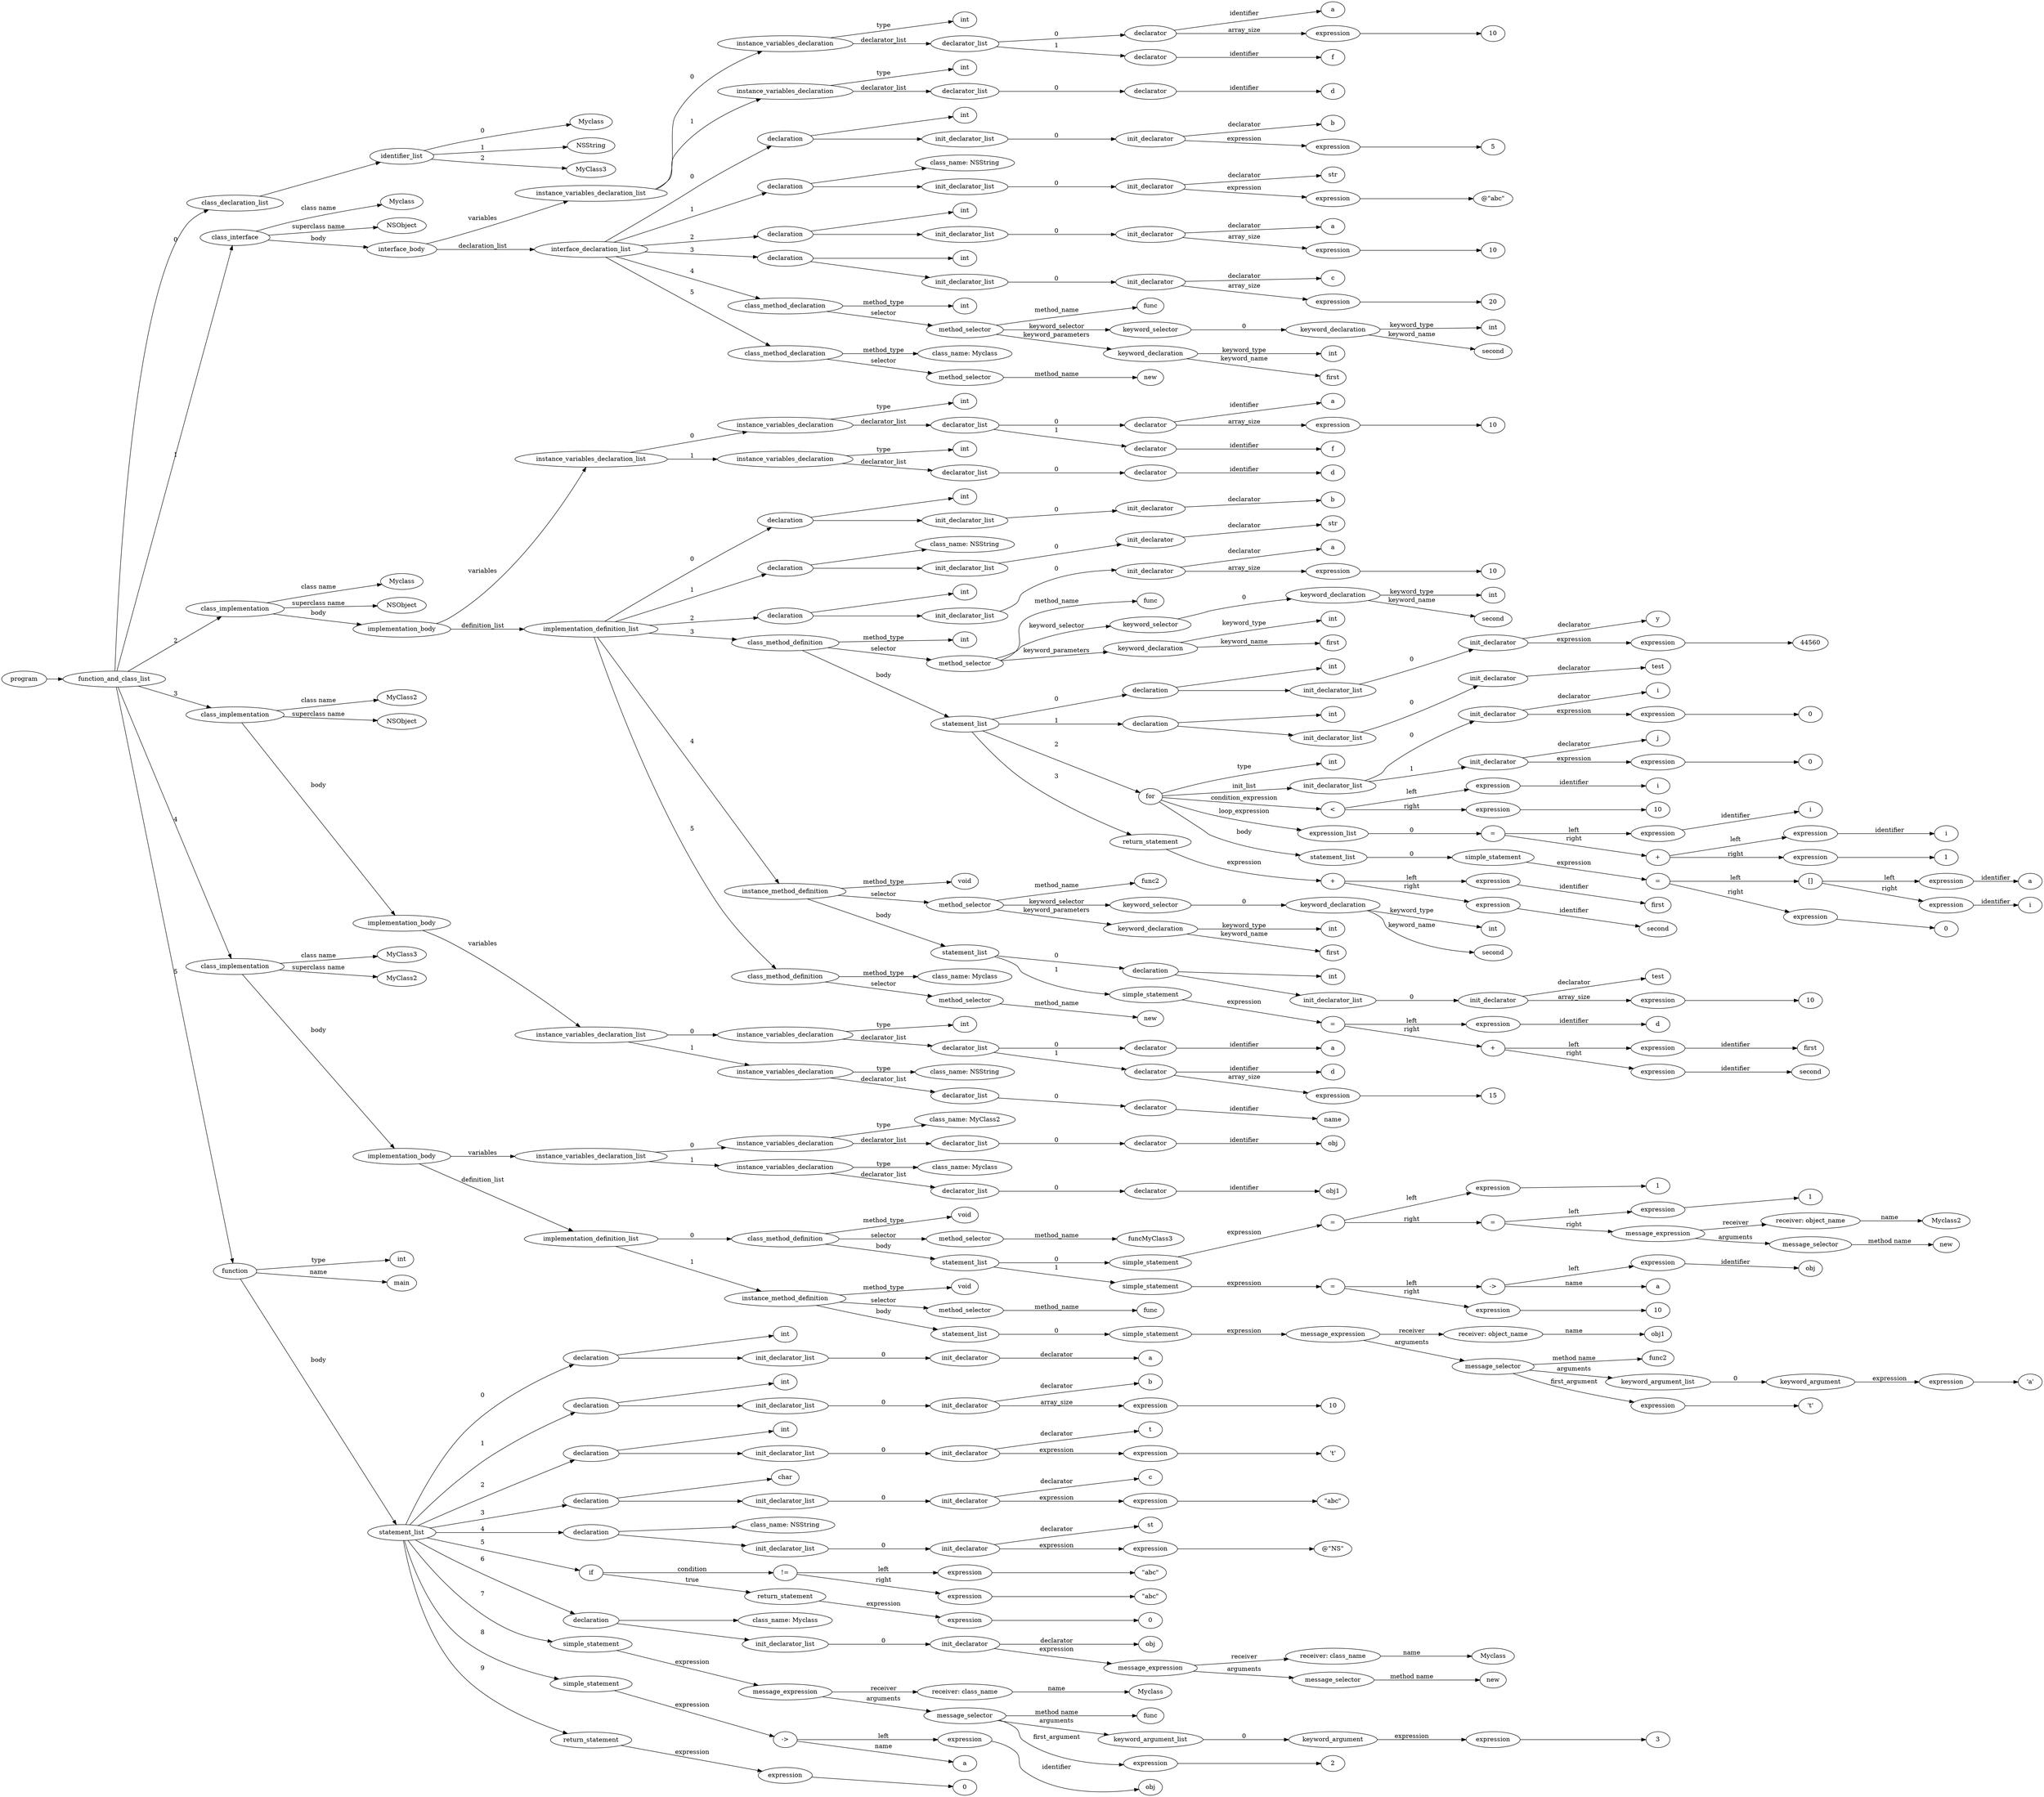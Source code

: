 digraph ObjectiveC { rankdir="LR";
280[label="program"];
280->2;
2[label="function_and_class_list"];
2->1[label="0"];
1[label="class_declaration_list"];
1->0;
0[label="identifier_list"];
0.0 [label="Myclass"];
0->0.0 [label="0"];
0.1 [label="NSString"];
0->0.1 [label="1"];
0.2 [label="MyClass3"];
0->0.2 [label="2"];
2->52[label="1"];
52[label="class_interface"];
52.1 [label="Myclass"];
52->52.1 [label="class name"];
52.2 [label="NSObject"];
52->52.2 [label="superclass name"];
52->51[label="body"];
51[label="interface_body"];
51->10[label="variables"];
10[label="instance_variables_declaration_list"];
10->9[label="0"];
9[label="instance_variables_declaration"];
9->3[label="type"];
3[label="int"];
9->7[label="declarator_list"];
7[label="declarator_list"];
7->6[label="0"];
6[label="declarator"];
6.1 [label="a"];
6->6.1[label="identifier"];
6->5[label="array_size"];
5[label="expression"];
5->4;
4[label="10"];
7->8[label="1"];
8[label="declarator"];
8.1 [label="f"];
8->8.1[label="identifier"];
10->14[label="1"];
14[label="instance_variables_declaration"];
14->11[label="type"];
11[label="int"];
14->13[label="declarator_list"];
13[label="declarator_list"];
13->12[label="0"];
12[label="declarator"];
12.1 [label="d"];
12->12.1[label="identifier"];
51->21[label="declaration_list"];
21[label="interface_declaration_list"];
21->20[label="0"];
20[label="declaration"];
20->15;
15[label="int"];
20->19;
19[label="init_declarator_list"];
19->18[label="0"];
18[label="init_declarator"];
18.1 [label="b"];
18->18.1[label="declarator"];
18->17[label="expression"];
17[label="expression"];
17->16;
16[label="5"];
21->27[label="1"];
27[label="declaration"];
27->26;
26[label="class_name: NSString"];
27->25;
25[label="init_declarator_list"];
25->24[label="0"];
24[label="init_declarator"];
24.1 [label="str"];
24->24.1[label="declarator"];
24->23[label="expression"];
23[label="expression"];
23->22;
22[label=<@"abc">];
21->33[label="2"];
33[label="declaration"];
33->28;
28[label="int"];
33->32;
32[label="init_declarator_list"];
32->31[label="0"];
31[label="init_declarator"];
31.1 [label="a"];
31->31.1[label="declarator"];
31->30[label="array_size"];
30[label="expression"];
30->29;
29[label="10"];
21->39[label="3"];
39[label="declaration"];
39->34;
34[label="int"];
39->38;
38[label="init_declarator_list"];
38->37[label="0"];
37[label="init_declarator"];
37.1 [label="c"];
37->37.1[label="declarator"];
37->36[label="array_size"];
36[label="expression"];
36->35;
35[label="20"];
21->47[label="4"];
47[label="class_method_declaration"];
47->40[label="method_type"];
40[label="int"];
47->46[label="selector"];
46[label="method_selector"];
46->46.1 [label="method_name"];
46.1 [label="func"];
46->45[label="keyword_selector"];
45[label="keyword_selector"];
45->44[label="0"];
44[label="keyword_declaration"];
44->43[label="keyword_type"];
43[label="int"];
44->44.2 [label="keyword_name"];
44.2 [label="second"];
46->42[label="keyword_parameters"];
42[label="keyword_declaration"];
42->41[label="keyword_type"];
41[label="int"];
42->42.2 [label="keyword_name"];
42.2 [label="first"];
21->50[label="5"];
50[label="class_method_declaration"];
50->48[label="method_type"];
48[label="class_name: Myclass"];
50->49[label="selector"];
49[label="method_selector"];
49->49.1 [label="method_name"];
49.1 [label="new"];
2->156[label="2"];
156[label="class_implementation"];
156.1 [label="Myclass"];
156->156.1 [label="class name"];
156.2 [label="NSObject"];
156->156.2 [label="superclass name"];
156->155[label="body"];
155[label="implementation_body"];
155->60[label="variables"];
60[label="instance_variables_declaration_list"];
60->59[label="0"];
59[label="instance_variables_declaration"];
59->53[label="type"];
53[label="int"];
59->57[label="declarator_list"];
57[label="declarator_list"];
57->56[label="0"];
56[label="declarator"];
56.1 [label="a"];
56->56.1[label="identifier"];
56->55[label="array_size"];
55[label="expression"];
55->54;
54[label="10"];
57->58[label="1"];
58[label="declarator"];
58.1 [label="f"];
58->58.1[label="identifier"];
60->64[label="1"];
64[label="instance_variables_declaration"];
64->61[label="type"];
61[label="int"];
64->63[label="declarator_list"];
63[label="declarator_list"];
63->62[label="0"];
62[label="declarator"];
62.1 [label="d"];
62->62.1[label="identifier"];
155->69[label="definition_list"];
69[label="implementation_definition_list"];
69->68[label="0"];
68[label="declaration"];
68->65;
65[label="int"];
68->67;
67[label="init_declarator_list"];
67->66[label="0"];
66[label="init_declarator"];
66.1 [label="b"];
66->66.1[label="declarator"];
69->73[label="1"];
73[label="declaration"];
73->72;
72[label="class_name: NSString"];
73->71;
71[label="init_declarator_list"];
71->70[label="0"];
70[label="init_declarator"];
70.1 [label="str"];
70->70.1[label="declarator"];
69->79[label="2"];
79[label="declaration"];
79->74;
74[label="int"];
79->78;
78[label="init_declarator_list"];
78->77[label="0"];
77[label="init_declarator"];
77.1 [label="a"];
77->77.1[label="declarator"];
77->76[label="array_size"];
76[label="expression"];
76->75;
75[label="10"];
69->130[label="3"];
130[label="class_method_definition"];
130->80[label="method_type"];
80[label="int"];
130->86[label="selector"];
86[label="method_selector"];
86->86.1 [label="method_name"];
86.1 [label="func"];
86->85[label="keyword_selector"];
85[label="keyword_selector"];
85->84[label="0"];
84[label="keyword_declaration"];
84->83[label="keyword_type"];
83[label="int"];
84->84.2 [label="keyword_name"];
84.2 [label="second"];
86->82[label="keyword_parameters"];
82[label="keyword_declaration"];
82->81[label="keyword_type"];
81[label="int"];
82->82.2 [label="keyword_name"];
82.2 [label="first"];
130->93[label="body"];
93[label="statement_list"];
93->92[label="0"];
92[label="declaration"];
92->87;
87[label="int"];
92->91;
91[label="init_declarator_list"];
91->90[label="0"];
90[label="init_declarator"];
90.1 [label="y"];
90->90.1[label="declarator"];
90->89[label="expression"];
89[label="expression"];
89->88;
88[label="44560"];
93->97[label="1"];
97[label="declaration"];
97->94;
94[label="int"];
97->96;
96[label="init_declarator_list"];
96->95[label="0"];
95[label="init_declarator"];
95.1 [label="test"];
95->95.1[label="declarator"];
93->125[label="2"];
125[label="for"];
125->98[label="type"];
98[label="int"];
125->102[label="init_list"];
102[label="init_declarator_list"];
102->101[label="0"];
101[label="init_declarator"];
101.1 [label="i"];
101->101.1[label="declarator"];
101->100[label="expression"];
100[label="expression"];
100->99;
99[label="0"];
102->105[label="1"];
105[label="init_declarator"];
105.1 [label="j"];
105->105.1[label="declarator"];
105->104[label="expression"];
104[label="expression"];
104->103;
103[label="0"];
125->109[label="condition_expression"];
109[label="expression"];
109[label="<"];
109->106[label="left"];
106[label="expression"];
106->106.1 [label="identifier"];106.1[label="i"];
109->108[label="right"];
108[label="expression"];
108->107;
107[label="10"];
125->116[label="loop_expression"];
116[label="expression_list"];
116->115[label="0"];
115[label="expression"];
115[label="="];
115->110[label="left"];
110[label="expression"];
110->110.1 [label="identifier"];110.1[label="i"];
115->114[label="right"];
114[label="expression"];
114[label="+"];
114->111[label="left"];
111[label="expression"];
111->111.1 [label="identifier"];111.1[label="i"];
114->113[label="right"];
113[label="expression"];
113->112;
112[label="1"];
125->124[label="body"];
124[label="statement_list"];
124->123[label="0"];
123[label="simple_statement"];
123->122[label="expression"];
122[label="expression"];
122[label="="];
122->119[label="left"];
119[label="expression"];
119[label="[]"];
119->117[label="left"];
117[label="expression"];
117->117.1 [label="identifier"];117.1[label="a"];
119->118[label="right"];
118[label="expression"];
118->118.1 [label="identifier"];118.1[label="i"];
122->121[label="right"];
121[label="expression"];
121->120;
120[label="0"];
93->129[label="3"];
129[label="return_statement"];
129->128[label="expression"];
128[label="expression"];
128[label="+"];
128->126[label="left"];
126[label="expression"];
126->126.1 [label="identifier"];126.1[label="first"];
128->127[label="right"];
127[label="expression"];
127->127.1 [label="identifier"];127.1[label="second"];
69->151[label="4"];
151[label="instance_method_definition"];
151->150[label="method_type"];
150[label="void"];
151->136[label="selector"];
136[label="method_selector"];
136->136.1 [label="method_name"];
136.1 [label="func2"];
136->135[label="keyword_selector"];
135[label="keyword_selector"];
135->134[label="0"];
134[label="keyword_declaration"];
134->133[label="keyword_type"];
133[label="int"];
134->134.2 [label="keyword_name"];
134.2 [label="second"];
136->132[label="keyword_parameters"];
132[label="keyword_declaration"];
132->131[label="keyword_type"];
131[label="int"];
132->132.2 [label="keyword_name"];
132.2 [label="first"];
151->143[label="body"];
143[label="statement_list"];
143->142[label="0"];
142[label="declaration"];
142->137;
137[label="int"];
142->141;
141[label="init_declarator_list"];
141->140[label="0"];
140[label="init_declarator"];
140.1 [label="test"];
140->140.1[label="declarator"];
140->139[label="array_size"];
139[label="expression"];
139->138;
138[label="10"];
143->149[label="1"];
149[label="simple_statement"];
149->148[label="expression"];
148[label="expression"];
148[label="="];
148->144[label="left"];
144[label="expression"];
144->144.1 [label="identifier"];144.1[label="d"];
148->147[label="right"];
147[label="expression"];
147[label="+"];
147->145[label="left"];
145[label="expression"];
145->145.1 [label="identifier"];145.1[label="first"];
147->146[label="right"];
146[label="expression"];
146->146.1 [label="identifier"];146.1[label="second"];
69->154[label="5"];
154[label="class_method_definition"];
154->152[label="method_type"];
152[label="class_name: Myclass"];
154->153[label="selector"];
153[label="method_selector"];
153->153.1 [label="method_name"];
153.1 [label="new"];
2->170[label="3"];
170[label="class_implementation"];
170.1 [label="MyClass2"];
170->170.1 [label="class name"];
170.2 [label="NSObject"];
170->170.2 [label="superclass name"];
170->169[label="body"];
169[label="implementation_body"];
169->164[label="variables"];
164[label="instance_variables_declaration_list"];
164->163[label="0"];
163[label="instance_variables_declaration"];
163->157[label="type"];
157[label="int"];
163->159[label="declarator_list"];
159[label="declarator_list"];
159->158[label="0"];
158[label="declarator"];
158.1 [label="a"];
158->158.1[label="identifier"];
159->162[label="1"];
162[label="declarator"];
162.1 [label="d"];
162->162.1[label="identifier"];
162->161[label="array_size"];
161[label="expression"];
161->160;
160[label="15"];
164->168[label="1"];
168[label="instance_variables_declaration"];
168->167[label="type"];
167[label="class_name: NSString"];
168->166[label="declarator_list"];
166[label="declarator_list"];
166->165[label="0"];
165[label="declarator"];
165.1 [label="name"];
165->165.1[label="identifier"];
2->216[label="4"];
216[label="class_implementation"];
216.1 [label="MyClass3"];
216->216.1 [label="class name"];
216.2 [label="MyClass2"];
216->216.2 [label="superclass name"];
216->215[label="body"];
215[label="implementation_body"];
215->175[label="variables"];
175[label="instance_variables_declaration_list"];
175->174[label="0"];
174[label="instance_variables_declaration"];
174->173[label="type"];
173[label="class_name: MyClass2"];
174->172[label="declarator_list"];
172[label="declarator_list"];
172->171[label="0"];
171[label="declarator"];
171.1 [label="obj"];
171->171.1[label="identifier"];
175->179[label="1"];
179[label="instance_variables_declaration"];
179->178[label="type"];
178[label="class_name: Myclass"];
179->177[label="declarator_list"];
177[label="declarator_list"];
177->176[label="0"];
176[label="declarator"];
176.1 [label="obj1"];
176->176.1[label="identifier"];
215->200[label="definition_list"];
200[label="implementation_definition_list"];
200->199[label="0"];
199[label="class_method_definition"];
199->198[label="method_type"];
198[label="void"];
199->180[label="selector"];
180[label="method_selector"];
180->180.1 [label="method_name"];
180.1 [label="funcMyClass3"];
199->191[label="body"];
191[label="statement_list"];
191->190[label="0"];
190[label="simple_statement"];
190->189[label="expression"];
189[label="expression"];
189[label="="];
189->182[label="left"];
182[label="expression"];
182->181;
181[label="1"];
189->188[label="right"];
188[label="expression"];
188[label="="];
188->184[label="left"];
184[label="expression"];
184->183;
183[label="1"];
188->187[label="right"];
187[label="expression"];
187[label="message_expression"];
187->185[label="receiver"];
185[label="receiver: object_name"];
185.1 [label="Myclass2"];
185->185.1 [label="name"];
187->186[label="arguments"];
186[label="message_selector"];
186.1 [label="new"];
186->186.1 [label="method name"]; 
191->197[label="1"];
197[label="simple_statement"];
197->196[label="expression"];
196[label="expression"];
196[label="="];
196->193[label="left"];
193[label="expression"];
193[label="->"];
193->192[label="left"];
192[label="expression"];
192->192.1 [label="identifier"];192.1[label="obj"];
193.1 [label="a"];
193->193.1 [label="name"];
196->195[label="right"];
195[label="expression"];
195->194;
194[label="10"];
200->214[label="1"];
214[label="instance_method_definition"];
214->213[label="method_type"];
213[label="void"];
214->201[label="selector"];
201[label="method_selector"];
201->201.1 [label="method_name"];
201.1 [label="func"];
214->212[label="body"];
212[label="statement_list"];
212->211[label="0"];
211[label="simple_statement"];
211->210[label="expression"];
210[label="expression"];
210[label="message_expression"];
210->202[label="receiver"];
202[label="receiver: object_name"];
202.1 [label="obj1"];
202->202.1 [label="name"];
210->209[label="arguments"];
209[label="message_selector"];
209.1 [label="func2"];
209->209.1 [label="method name"]; 
209->208[label="arguments"];
208[label="keyword_argument_list"];
208->207[label="0"];
207[label="keyword_argument"];
207->206[label="expression"];
206[label="expression"];
206->205;
205[label=<'a'>];
209->204[label="first_argument"];
204[label="expression"];
204->203;
203[label=<'t'>];
2->279[label="5"];
279[label="function"];
279->217[label="type"];
217[label="int"];
279->279.1 [label="name"];
279.1 [label="main"];
279->222[label="body"];
222[label="statement_list"];
222->221[label="0"];
221[label="declaration"];
221->218;
218[label="int"];
221->220;
220[label="init_declarator_list"];
220->219[label="0"];
219[label="init_declarator"];
219.1 [label="a"];
219->219.1[label="declarator"];
222->228[label="1"];
228[label="declaration"];
228->223;
223[label="int"];
228->227;
227[label="init_declarator_list"];
227->226[label="0"];
226[label="init_declarator"];
226.1 [label="b"];
226->226.1[label="declarator"];
226->225[label="array_size"];
225[label="expression"];
225->224;
224[label="10"];
222->234[label="2"];
234[label="declaration"];
234->229;
229[label="int"];
234->233;
233[label="init_declarator_list"];
233->232[label="0"];
232[label="init_declarator"];
232.1 [label="t"];
232->232.1[label="declarator"];
232->231[label="expression"];
231[label="expression"];
231->230;
230[label=<'t'>];
222->240[label="3"];
240[label="declaration"];
240->235;
235[label="char"];
240->239;
239[label="init_declarator_list"];
239->238[label="0"];
238[label="init_declarator"];
238.1 [label="c"];
238->238.1[label="declarator"];
238->237[label="expression"];
237[label="expression"];
237->236;
236[label=<"abc">];
222->246[label="4"];
246[label="declaration"];
246->245;
245[label="class_name: NSString"];
246->244;
244[label="init_declarator_list"];
244->243[label="0"];
243[label="init_declarator"];
243.1 [label="st"];
243->243.1[label="declarator"];
243->242[label="expression"];
242[label="expression"];
242->241;
241[label=<@"NS">];
222->255[label="5"];
255[label="if"];
255->251[label="condition"];
251[label="expression"];
251[label="!="];
251->248[label="left"];
248[label="expression"];
248->247;
247[label=<"abc">];
251->250[label="right"];
250[label="expression"];
250->249;
249[label=<"abc">];
255->254[label="true"];
254[label="return_statement"];
254->253[label="expression"];
253[label="expression"];
253->252;
252[label="0"];
222->262[label="6"];
262[label="declaration"];
262->261;
261[label="class_name: Myclass"];
262->260;
260[label="init_declarator_list"];
260->259[label="0"];
259[label="init_declarator"];
259.1 [label="obj"];
259->259.1[label="declarator"];
259->258[label="expression"];
258[label="expression"];
258[label="message_expression"];
258->256[label="receiver"];
256[label="receiver: class_name"];
256.1 [label="Myclass"];
256->256.1 [label="name"];
258->257[label="arguments"];
257[label="message_selector"];
257.1 [label="new"];
257->257.1 [label="method name"]; 
222->272[label="7"];
272[label="simple_statement"];
272->271[label="expression"];
271[label="expression"];
271[label="message_expression"];
271->263[label="receiver"];
263[label="receiver: class_name"];
263.1 [label="Myclass"];
263->263.1 [label="name"];
271->270[label="arguments"];
270[label="message_selector"];
270.1 [label="func"];
270->270.1 [label="method name"]; 
270->269[label="arguments"];
269[label="keyword_argument_list"];
269->268[label="0"];
268[label="keyword_argument"];
268->267[label="expression"];
267[label="expression"];
267->266;
266[label="3"];
270->265[label="first_argument"];
265[label="expression"];
265->264;
264[label="2"];
222->275[label="8"];
275[label="simple_statement"];
275->274[label="expression"];
274[label="expression"];
274[label="->"];
274->273[label="left"];
273[label="expression"];
273->273.1 [label="identifier"];273.1[label="obj"];
274.1 [label="a"];
274->274.1 [label="name"];
222->278[label="9"];
278[label="return_statement"];
278->277[label="expression"];
277[label="expression"];
277->276;
276[label="0"];
}
